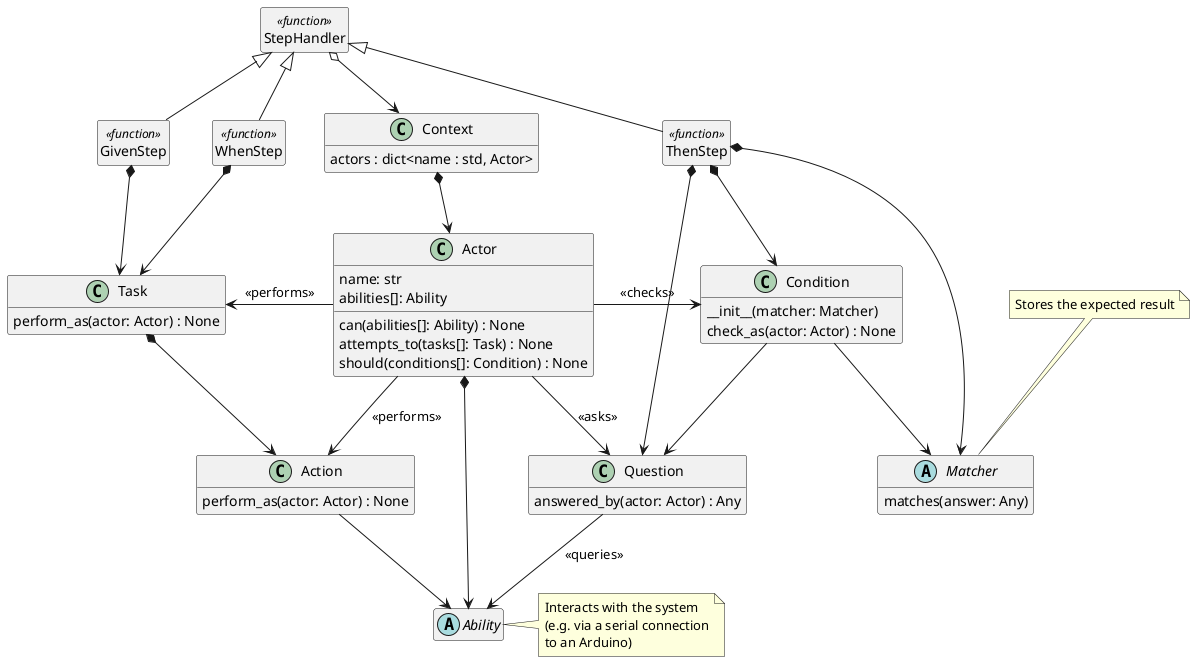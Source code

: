 @startuml

hide empty members

StepHandler o--> Context

GivenStep -up-|> StepHandler
GivenStep *--> Task

WhenStep -up-|> StepHandler
WhenStep *--> Task

ThenStep -up-|> StepHandler
ThenStep *--> Question
ThenStep *--> Condition
ThenStep *--> Matcher

Context *--> Actor

Actor -left-> Task : <<performs>>
Actor --> Action : <<performs>>
Actor -right-> Condition : <<checks>>
Actor --> Question : <<asks>>
Actor *--> Ability

Task *--> Action
Action --> Ability

Condition --> Question
Condition --> Matcher
Question --> Ability : <<queries>>

class StepHandler <<function>> {
}
hide StepHandler circle

class GivenStep <<function>> {
}
hide GivenStep circle

class WhenStep <<function>> {
}
hide WhenStep circle

class ThenStep <<function>> {
}
hide ThenStep circle

class Context {
    actors : dict<name : std, Actor>
}

class Actor {
    name: str
    abilities[]: Ability
    can(abilities[]: Ability) : None
    attempts_to(tasks[]: Task) : None
    should(conditions[]: Condition) : None
}

abstract class Ability {
}

note right of Ability
Interacts with the system
(e.g. via a serial connection
to an Arduino)
end note

class Task {
    perform_as(actor: Actor) : None
}

class Action {
    perform_as(actor: Actor) : None
}

class Condition {
    __init__(matcher: Matcher)
    check_as(actor: Actor) : None
}

class Question {
    answered_by(actor: Actor) : Any
}

abstract class Matcher {
    matches(answer: Any)
}

note top of Matcher
Stores the expected result
end note

@enduml